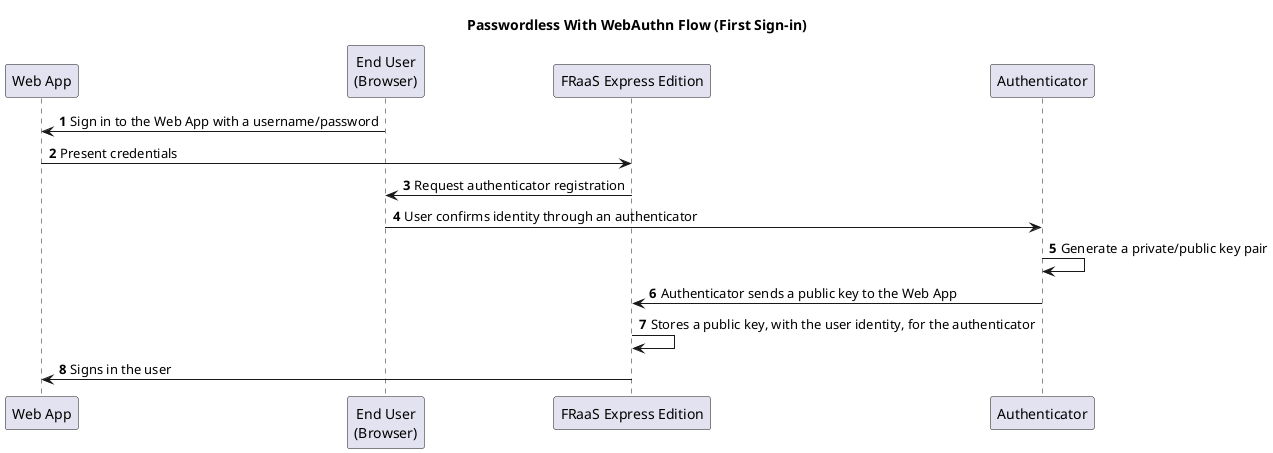@startuml

title Passwordless With WebAuthn Flow (First Sign-in)
autonumber

participant "Web App" as Client
participant "End User\n(Browser)" as User
participant "FRaaS Express Edition" as Provider
participant "Authenticator" as Authenticator

User->Client: Sign in to the Web App with a username/password

Client->Provider: Present credentials

Provider->User: Request authenticator registration

User->Authenticator: User confirms identity through an authenticator

Authenticator->Authenticator: Generate a private/public key pair

Authenticator->Provider: Authenticator sends a public key to the Web App

Provider->Provider: Stores a public key, with the user identity, for the authenticator

Provider->Client: Signs in the user


@enduml